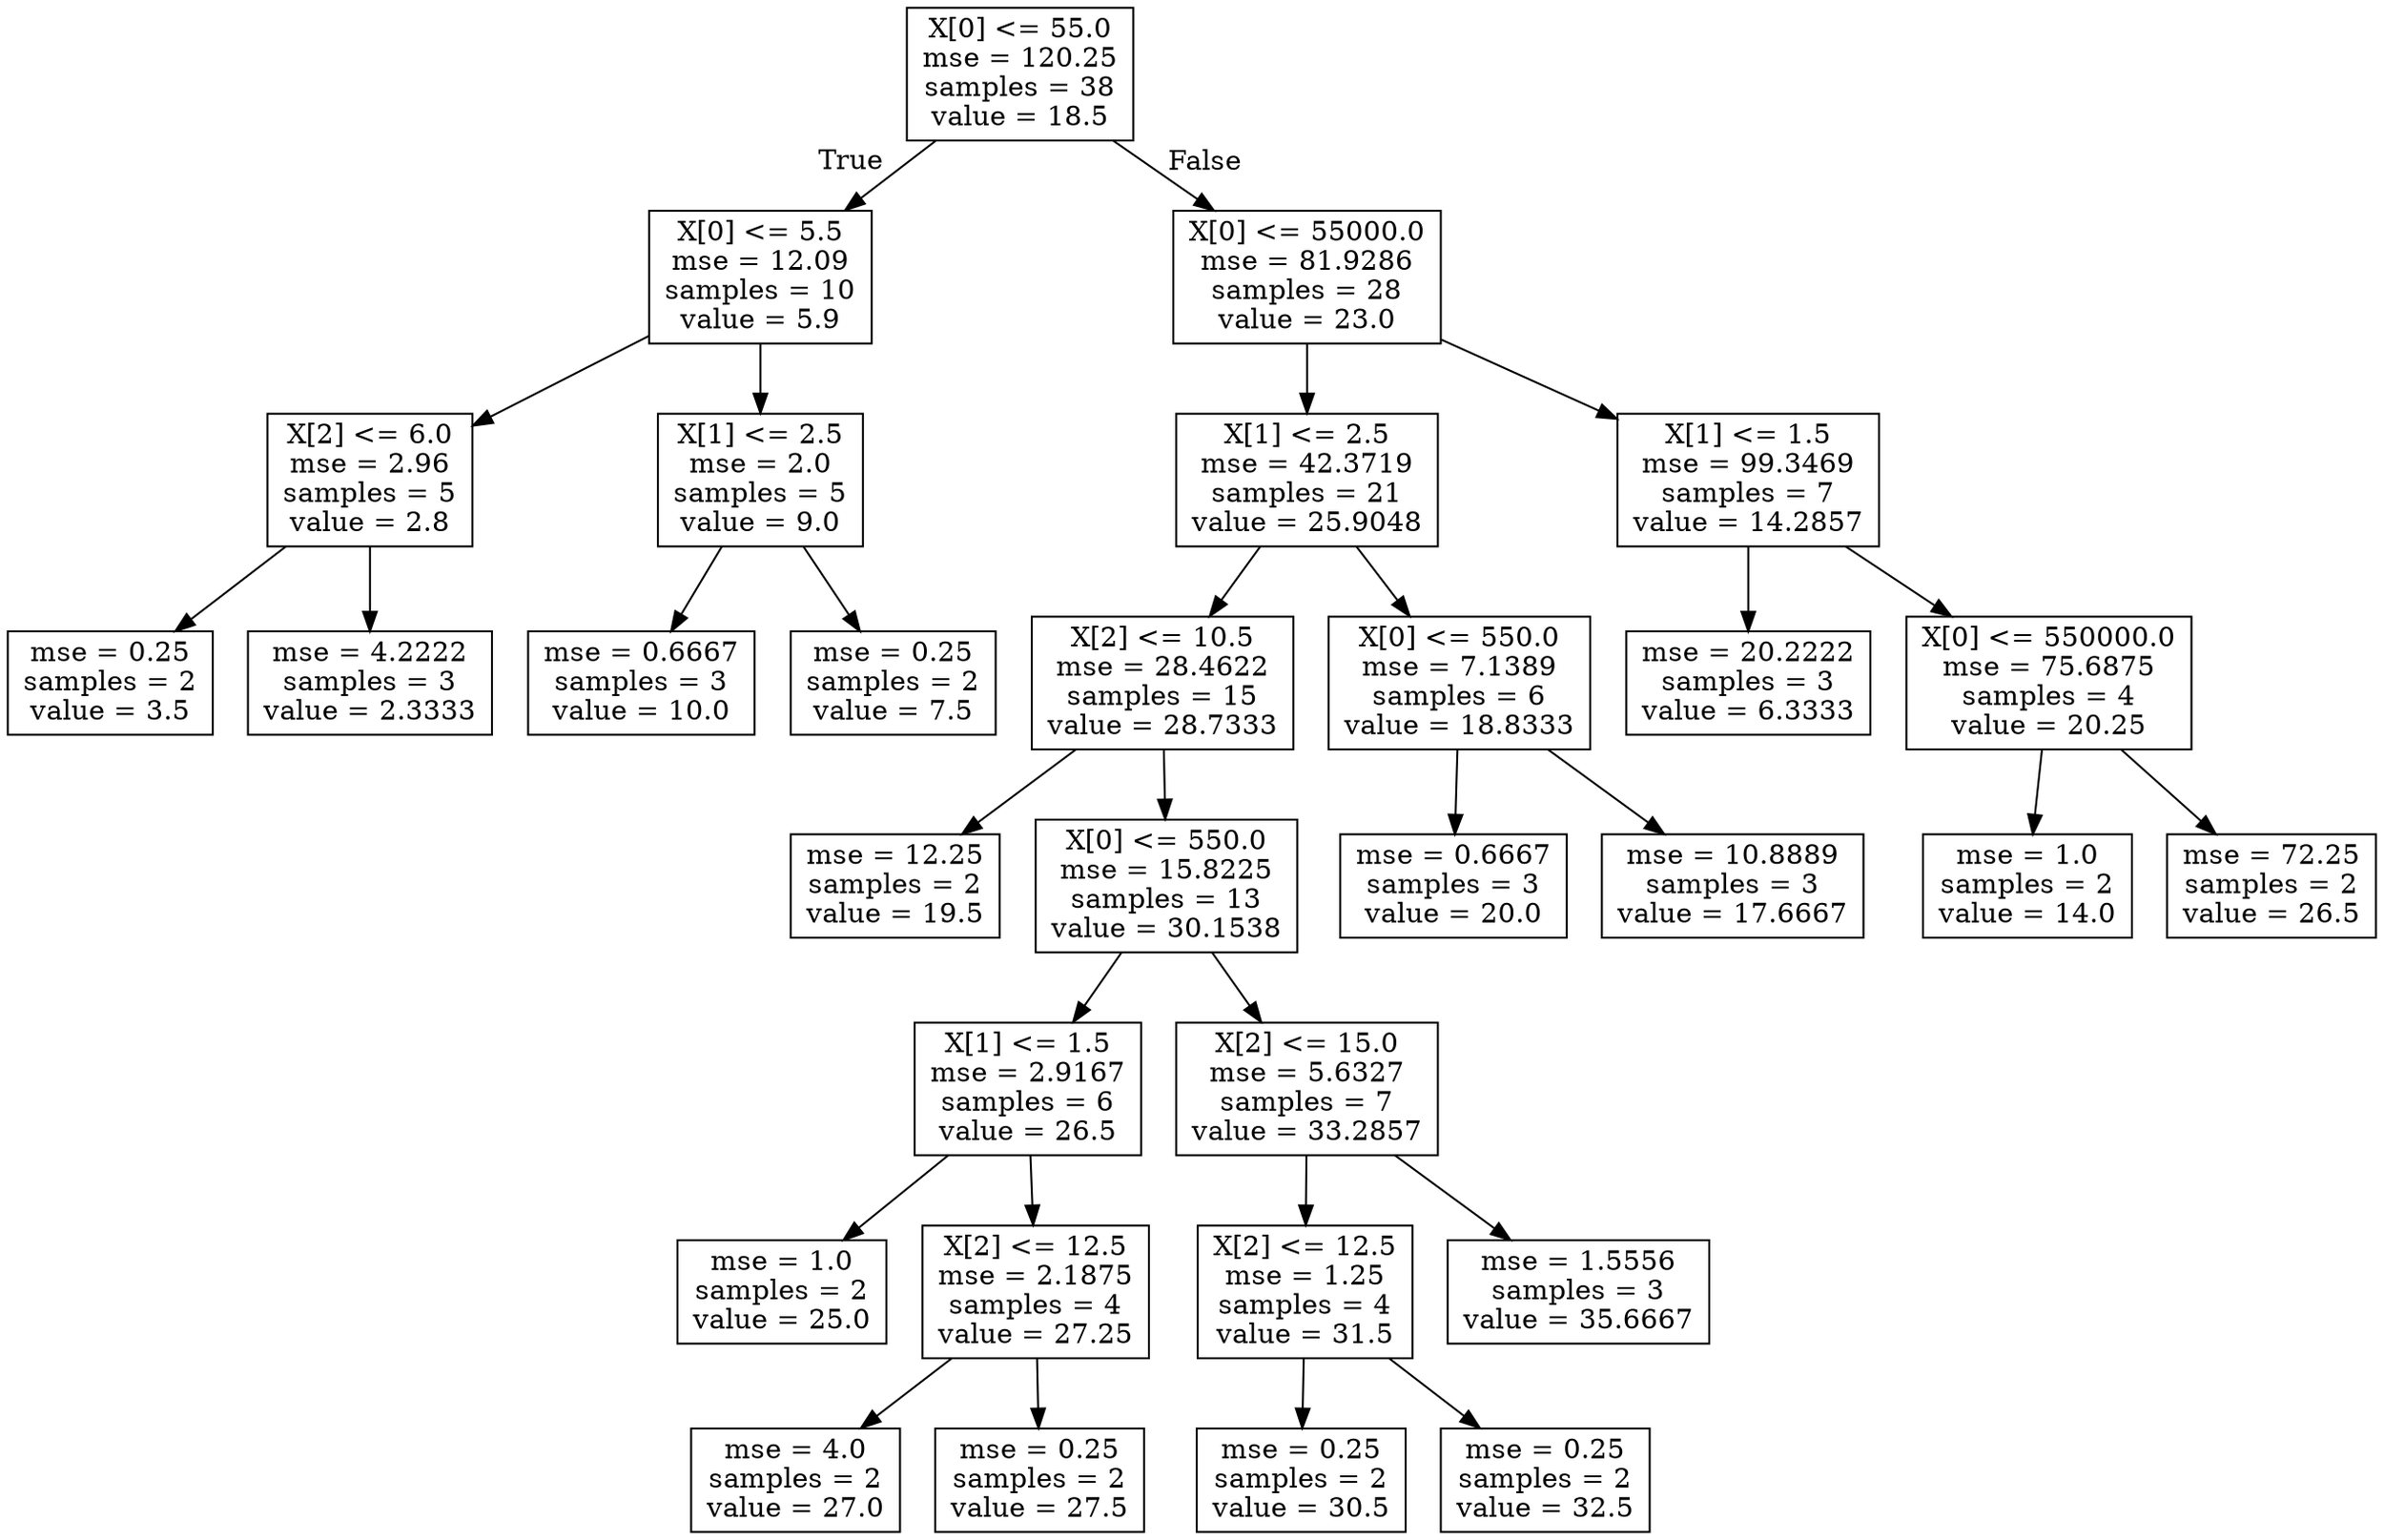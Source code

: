 digraph Tree {
node [shape=box] ;
0 [label="X[0] <= 55.0\nmse = 120.25\nsamples = 38\nvalue = 18.5"] ;
1 [label="X[0] <= 5.5\nmse = 12.09\nsamples = 10\nvalue = 5.9"] ;
0 -> 1 [labeldistance=2.5, labelangle=45, headlabel="True"] ;
2 [label="X[2] <= 6.0\nmse = 2.96\nsamples = 5\nvalue = 2.8"] ;
1 -> 2 ;
3 [label="mse = 0.25\nsamples = 2\nvalue = 3.5"] ;
2 -> 3 ;
4 [label="mse = 4.2222\nsamples = 3\nvalue = 2.3333"] ;
2 -> 4 ;
5 [label="X[1] <= 2.5\nmse = 2.0\nsamples = 5\nvalue = 9.0"] ;
1 -> 5 ;
6 [label="mse = 0.6667\nsamples = 3\nvalue = 10.0"] ;
5 -> 6 ;
7 [label="mse = 0.25\nsamples = 2\nvalue = 7.5"] ;
5 -> 7 ;
8 [label="X[0] <= 55000.0\nmse = 81.9286\nsamples = 28\nvalue = 23.0"] ;
0 -> 8 [labeldistance=2.5, labelangle=-45, headlabel="False"] ;
9 [label="X[1] <= 2.5\nmse = 42.3719\nsamples = 21\nvalue = 25.9048"] ;
8 -> 9 ;
10 [label="X[2] <= 10.5\nmse = 28.4622\nsamples = 15\nvalue = 28.7333"] ;
9 -> 10 ;
11 [label="mse = 12.25\nsamples = 2\nvalue = 19.5"] ;
10 -> 11 ;
12 [label="X[0] <= 550.0\nmse = 15.8225\nsamples = 13\nvalue = 30.1538"] ;
10 -> 12 ;
13 [label="X[1] <= 1.5\nmse = 2.9167\nsamples = 6\nvalue = 26.5"] ;
12 -> 13 ;
14 [label="mse = 1.0\nsamples = 2\nvalue = 25.0"] ;
13 -> 14 ;
15 [label="X[2] <= 12.5\nmse = 2.1875\nsamples = 4\nvalue = 27.25"] ;
13 -> 15 ;
16 [label="mse = 4.0\nsamples = 2\nvalue = 27.0"] ;
15 -> 16 ;
17 [label="mse = 0.25\nsamples = 2\nvalue = 27.5"] ;
15 -> 17 ;
18 [label="X[2] <= 15.0\nmse = 5.6327\nsamples = 7\nvalue = 33.2857"] ;
12 -> 18 ;
19 [label="X[2] <= 12.5\nmse = 1.25\nsamples = 4\nvalue = 31.5"] ;
18 -> 19 ;
20 [label="mse = 0.25\nsamples = 2\nvalue = 30.5"] ;
19 -> 20 ;
21 [label="mse = 0.25\nsamples = 2\nvalue = 32.5"] ;
19 -> 21 ;
22 [label="mse = 1.5556\nsamples = 3\nvalue = 35.6667"] ;
18 -> 22 ;
23 [label="X[0] <= 550.0\nmse = 7.1389\nsamples = 6\nvalue = 18.8333"] ;
9 -> 23 ;
24 [label="mse = 0.6667\nsamples = 3\nvalue = 20.0"] ;
23 -> 24 ;
25 [label="mse = 10.8889\nsamples = 3\nvalue = 17.6667"] ;
23 -> 25 ;
26 [label="X[1] <= 1.5\nmse = 99.3469\nsamples = 7\nvalue = 14.2857"] ;
8 -> 26 ;
27 [label="mse = 20.2222\nsamples = 3\nvalue = 6.3333"] ;
26 -> 27 ;
28 [label="X[0] <= 550000.0\nmse = 75.6875\nsamples = 4\nvalue = 20.25"] ;
26 -> 28 ;
29 [label="mse = 1.0\nsamples = 2\nvalue = 14.0"] ;
28 -> 29 ;
30 [label="mse = 72.25\nsamples = 2\nvalue = 26.5"] ;
28 -> 30 ;
}